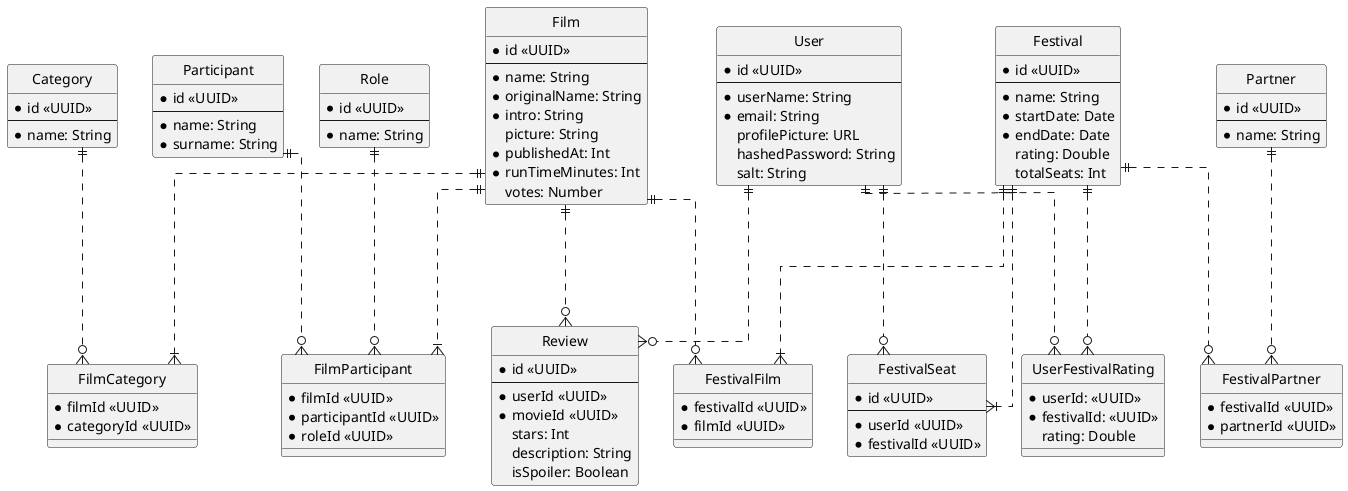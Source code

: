 @startuml film_festival

skinparam Linetype ortho
hide circle


entity User {
  * id <<UUID>>
  ---
  * userName: String
  * email: String
  profilePicture: URL
  hashedPassword: String
  salt: String
}

entity Review {
  * id <<UUID>>
  ---
  * userId <<UUID>>
  * movieId <<UUID>>
  stars: Int
  description: String
  isSpoiler: Boolean
}

entity Film {
  * id <<UUID>>
  ---
  * name: String
  * originalName: String
  * intro: String
  picture: String
  * publishedAt: Int
  * runTimeMinutes: Int
  votes: Number
}

entity Category {
  * id <<UUID>>
  ---
  * name: String
}

entity FilmCategory {
  * filmId <<UUID>>
  * categoryId <<UUID>>
}

entity FilmParticipant {
  * filmId <<UUID>>
  * participantId <<UUID>>
  * roleId <<UUID>>
}

entity Participant {
  * id <<UUID>>
  ---
  * name: String
  * surname: String
}

entity Role {
  * id <<UUID>>
  ---
  * name: String
}

entity Festival {
  * id <<UUID>>
  ---
  * name: String
  * startDate: Date
  * endDate: Date
  rating: Double
  totalSeats: Int
}

entity UserFestivalRating {
  * userId: <<UUID>>
  * festivalId: <<UUID>>
  rating: Double
}

entity FestivalFilm {
  * festivalId <<UUID>>
  * filmId <<UUID>>
}

entity FestivalSeat {
  * id <<UUID>>
  ---
  * userId <<UUID>>
  * festivalId <<UUID>>
}

entity Partner {
  * id <<UUID>>
  ---
  * name: String
}

entity FestivalPartner {
  * festivalId <<UUID>>
  * partnerId <<UUID>>
}

Film ||...|{ FilmCategory
Category ||...o{ FilmCategory
User ||...o{ Review
Film ||...o{ Review
Film ||...o{ FestivalFilm
Festival ||...|{ FestivalFilm
User ||...o{ FestivalSeat
Festival ||...|{ FestivalSeat
Partner ||...o{ FestivalPartner
Festival ||...o{ FestivalPartner
Participant ||...o{ FilmParticipant
Film ||...|{ FilmParticipant
User ||...o{ UserFestivalRating
Festival ||...o{ UserFestivalRating
Role ||...o{ FilmParticipant

@enduml